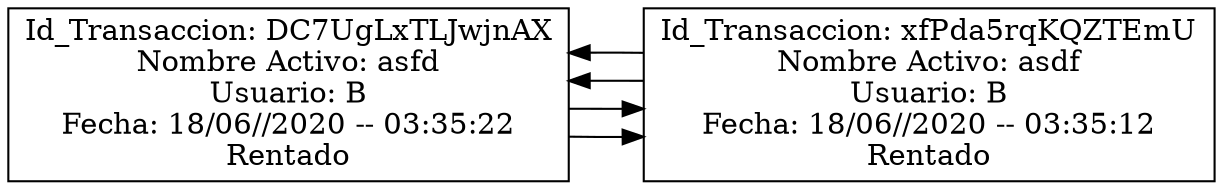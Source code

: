 digraph a{
rankdir = LR
node[shape = rectangle]
X01074C38[label = "Id_Transaccion: DC7UgLxTLJwjnAX
Nombre Activo: asfd
Usuario: B
Fecha: 18/06//2020 -- 03:35:22
Rentado"]
X01074B68[label = "Id_Transaccion: xfPda5rqKQZTEmU
Nombre Activo: asdf
Usuario: B
Fecha: 18/06//2020 -- 03:35:12
Rentado"]
X01074C38-> X01074B68
X01074C38-> X01074B68
X01074B68-> X01074C38
X01074B68-> X01074C38
}
